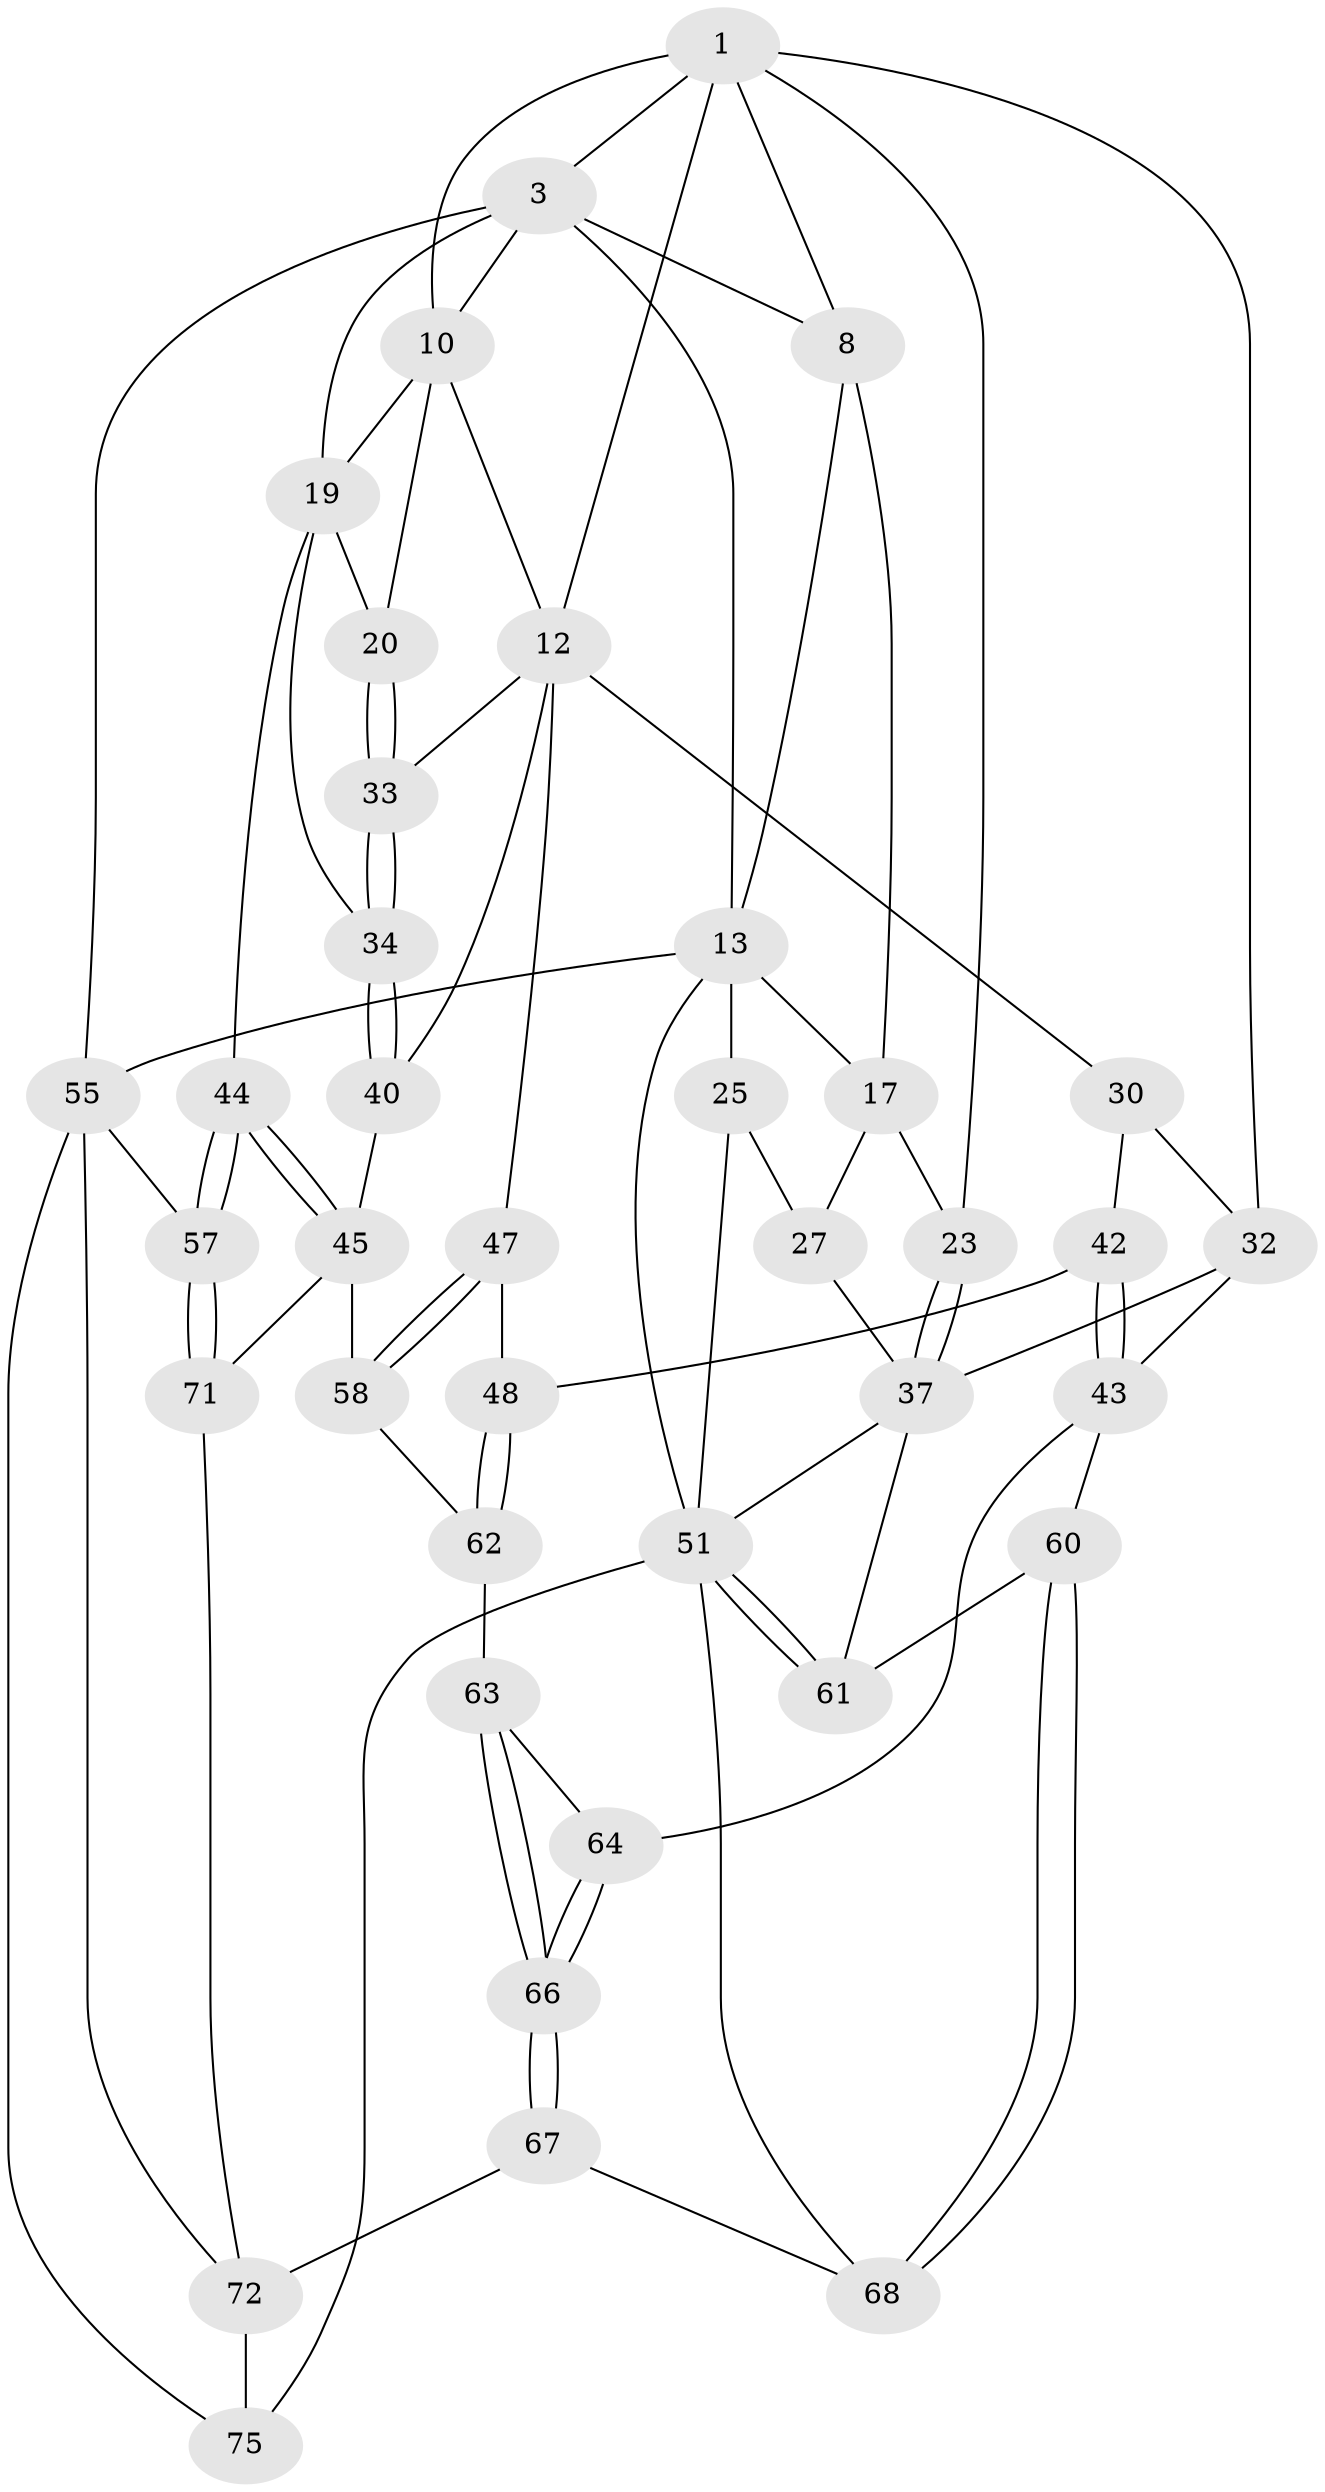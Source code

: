 // original degree distribution, {3: 0.02531645569620253, 4: 0.24050632911392406, 5: 0.5316455696202531, 6: 0.20253164556962025}
// Generated by graph-tools (version 1.1) at 2025/17/03/09/25 04:17:09]
// undirected, 39 vertices, 88 edges
graph export_dot {
graph [start="1"]
  node [color=gray90,style=filled];
  1 [pos="+0.4734672313826781+0",super="+2+5"];
  3 [pos="+1+0",super="+4+15"];
  8 [pos="+0.3324200013653536+0.27258061826867325",super="+9"];
  10 [pos="+0.7668677927273987+0.2394268848202397",super="+11+16"];
  12 [pos="+0.6248790484776843+0.27133690400461813",super="+28"];
  13 [pos="+0+0.03239689774895445",super="+74+14"];
  17 [pos="+0.28799029355246664+0.32277329040344016",super="+24"];
  19 [pos="+0.8295551497298659+0.2959300137031941",super="+21"];
  20 [pos="+0.7537882695014972+0.3782617988663373"];
  23 [pos="+0.3964021565943692+0.45525414771993694"];
  25 [pos="+0.1096488595343366+0.40676256840928415",super="+26"];
  27 [pos="+0.25268226015312717+0.45605694910119166"];
  30 [pos="+0.6362071823283022+0.47351977099877374",super="+39+31"];
  32 [pos="+0.5118739545471063+0.382947253215202",super="+35"];
  33 [pos="+0.7486364299342528+0.39984503482454536"];
  34 [pos="+0.835983649267787+0.4491476747222589"];
  37 [pos="+0.4300361454442829+0.5279296876920183",super="+49"];
  40 [pos="+0.8076375115996997+0.5174959686405693"];
  42 [pos="+0.5710778998475311+0.5703150745407257"];
  43 [pos="+0.4807826428810707+0.5996562343311935",super="+59"];
  44 [pos="+1+0.6933318036916256"];
  45 [pos="+1+0.6889692629042983",super="+46+69"];
  47 [pos="+0.6892007247843198+0.6087813530470512"];
  48 [pos="+0.6314840468242158+0.6205204446332313"];
  51 [pos="+0.21104314063541726+0.6486679575871652",super="+52"];
  55 [pos="+1+1",super="+56"];
  57 [pos="+1+0.7686403622281558"];
  58 [pos="+0.7778021144562368+0.6721503122589688",super="+65"];
  60 [pos="+0.42465063828621397+0.6825322973013731"];
  61 [pos="+0.32623350093449105+0.6525246408769143"];
  62 [pos="+0.622757630352151+0.7153794904040975"];
  63 [pos="+0.59869513431876+0.7219610086257758"];
  64 [pos="+0.5194646991213551+0.6691922372496167"];
  66 [pos="+0.5318278734803424+0.8052851495601745"];
  67 [pos="+0.5099004383911261+0.8371853105728733"];
  68 [pos="+0.424281332019097+0.7839549165468959"];
  71 [pos="+0.7340982334609626+0.8147096020800397"];
  72 [pos="+0.7292021174673322+0.8354548661073067",super="+78+73"];
  75 [pos="+0.29550630127938865+1",super="+77"];
  1 -- 10;
  1 -- 3;
  1 -- 32;
  1 -- 23;
  1 -- 8;
  1 -- 12;
  3 -- 55;
  3 -- 13;
  3 -- 8;
  3 -- 10;
  3 -- 19;
  8 -- 17;
  8 -- 13;
  10 -- 12;
  10 -- 20;
  10 -- 19;
  12 -- 33;
  12 -- 40;
  12 -- 30;
  12 -- 47;
  13 -- 25 [weight=2];
  13 -- 55;
  13 -- 17;
  13 -- 51 [weight=2];
  17 -- 27;
  17 -- 23;
  19 -- 20;
  19 -- 34;
  19 -- 44;
  20 -- 33;
  20 -- 33;
  23 -- 37;
  23 -- 37;
  25 -- 27;
  25 -- 51;
  27 -- 37;
  30 -- 42;
  30 -- 32 [weight=2];
  32 -- 43;
  32 -- 37;
  33 -- 34;
  33 -- 34;
  34 -- 40;
  34 -- 40;
  37 -- 61;
  37 -- 51;
  40 -- 45;
  42 -- 43;
  42 -- 43;
  42 -- 48;
  43 -- 64;
  43 -- 60;
  44 -- 45;
  44 -- 45;
  44 -- 57;
  44 -- 57;
  45 -- 58 [weight=2];
  45 -- 71;
  47 -- 48;
  47 -- 58;
  47 -- 58;
  48 -- 62;
  48 -- 62;
  51 -- 61;
  51 -- 61;
  51 -- 68;
  51 -- 75 [weight=2];
  55 -- 57;
  55 -- 75;
  55 -- 72;
  57 -- 71;
  57 -- 71;
  58 -- 62;
  60 -- 61;
  60 -- 68;
  60 -- 68;
  62 -- 63;
  63 -- 64;
  63 -- 66;
  63 -- 66;
  64 -- 66;
  64 -- 66;
  66 -- 67;
  66 -- 67;
  67 -- 68;
  67 -- 72;
  71 -- 72;
  72 -- 75 [weight=2];
}
